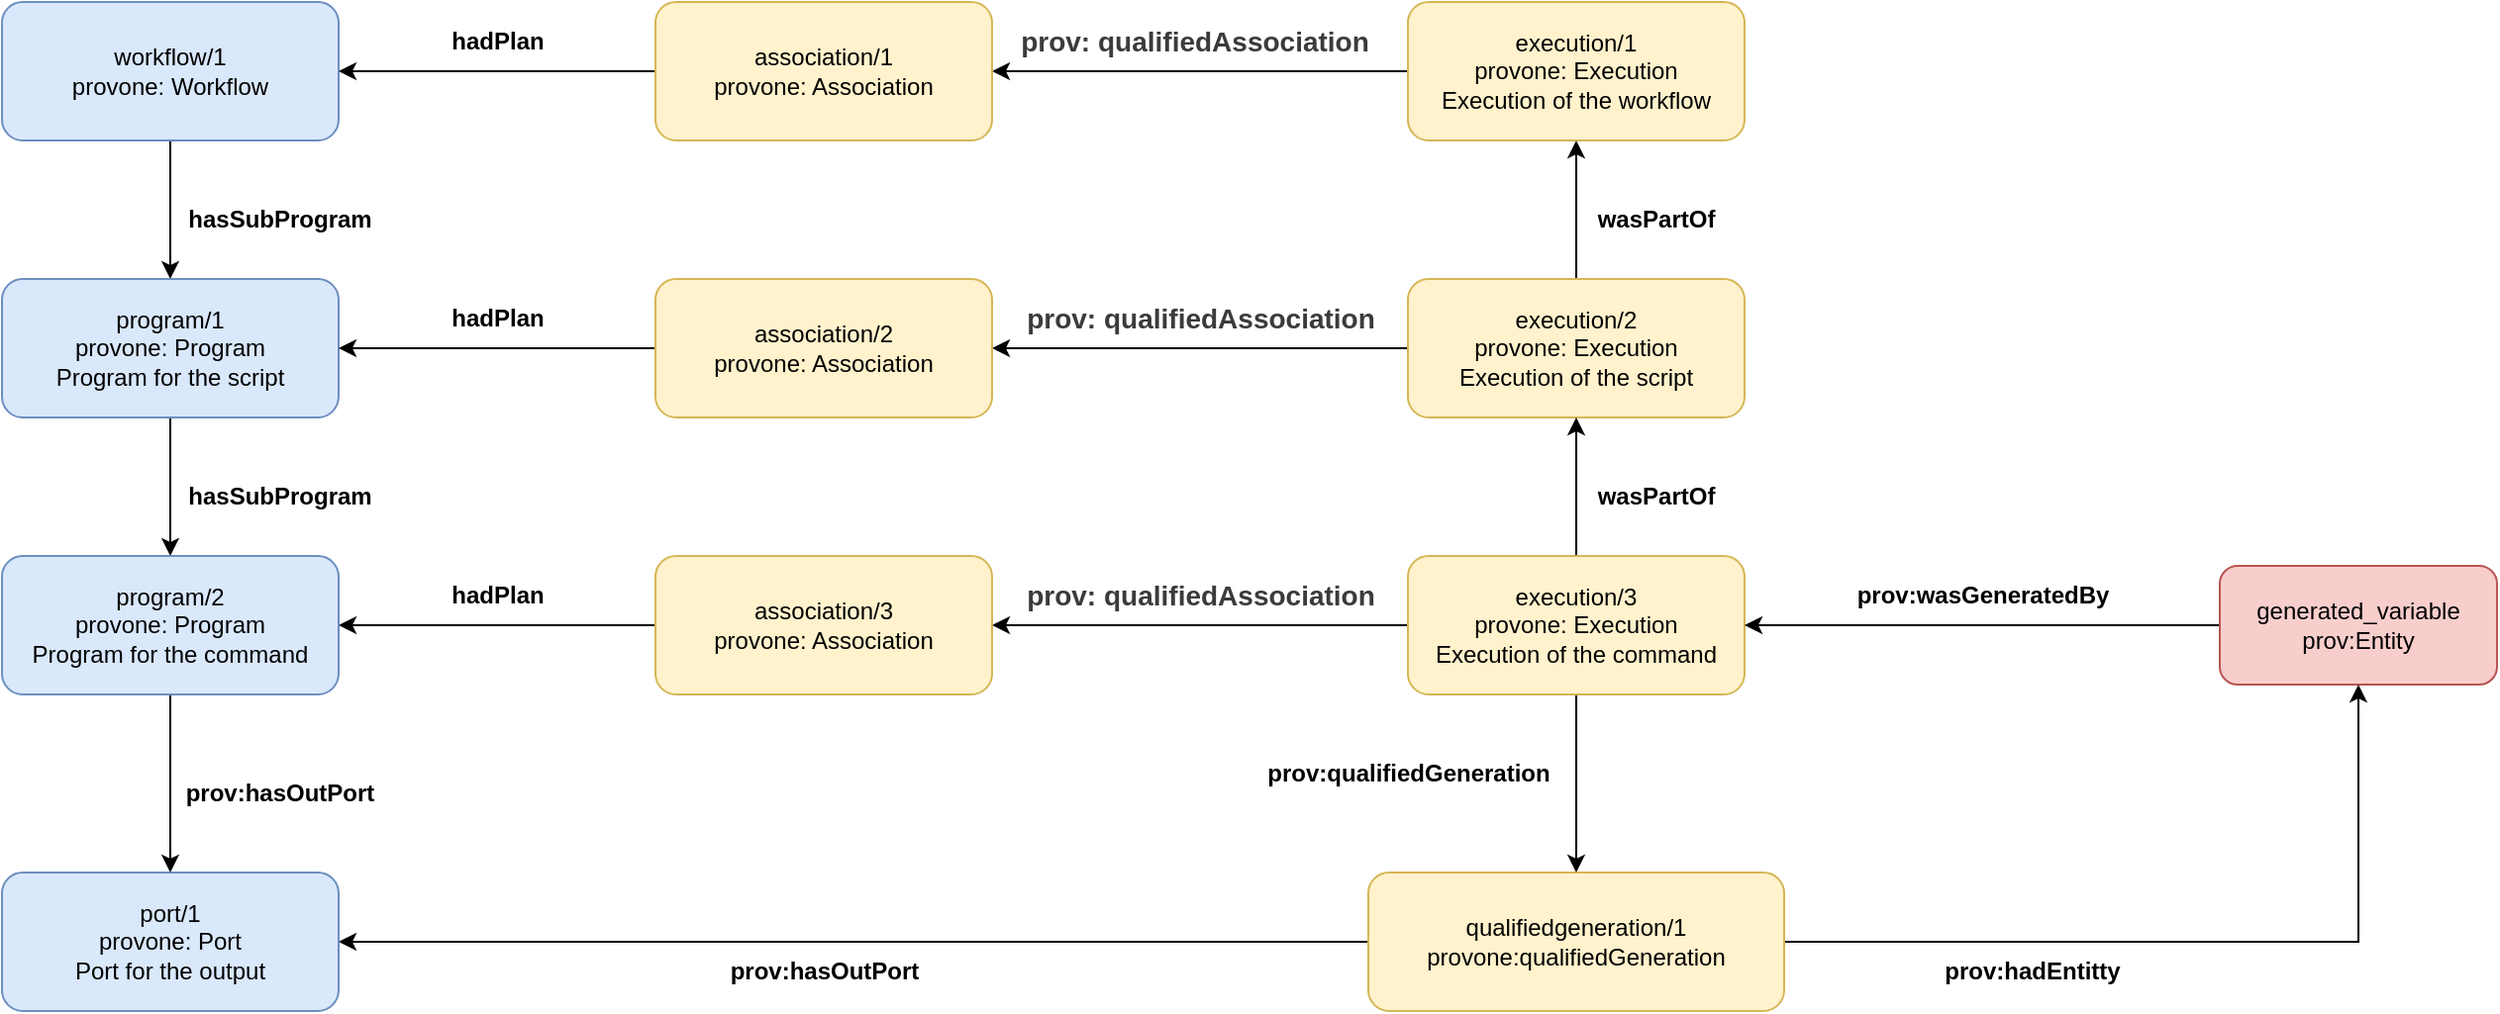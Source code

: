 <mxfile version="13.5.1" type="device"><diagram id="C5RBs43oDa-KdzZeNtuy" name="Page-1"><mxGraphModel dx="3212" dy="1922" grid="1" gridSize="10" guides="1" tooltips="1" connect="1" arrows="1" fold="1" page="1" pageScale="1" pageWidth="827" pageHeight="1169" math="0" shadow="0"><root><mxCell id="WIyWlLk6GJQsqaUBKTNV-0"/><mxCell id="WIyWlLk6GJQsqaUBKTNV-1" parent="WIyWlLk6GJQsqaUBKTNV-0"/><mxCell id="rW2wrRg7zQU_Lp4E93Mu-11" style="edgeStyle=orthogonalEdgeStyle;rounded=0;orthogonalLoop=1;jettySize=auto;html=1;exitX=0;exitY=0.5;exitDx=0;exitDy=0;" edge="1" parent="WIyWlLk6GJQsqaUBKTNV-1" source="WIyWlLk6GJQsqaUBKTNV-3" target="rW2wrRg7zQU_Lp4E93Mu-7"><mxGeometry relative="1" as="geometry"/></mxCell><mxCell id="rW2wrRg7zQU_Lp4E93Mu-22" style="edgeStyle=orthogonalEdgeStyle;rounded=0;orthogonalLoop=1;jettySize=auto;html=1;exitX=0.5;exitY=0;exitDx=0;exitDy=0;" edge="1" parent="WIyWlLk6GJQsqaUBKTNV-1" source="WIyWlLk6GJQsqaUBKTNV-3" target="rW2wrRg7zQU_Lp4E93Mu-0"><mxGeometry relative="1" as="geometry"/></mxCell><mxCell id="WIyWlLk6GJQsqaUBKTNV-3" value="&lt;div&gt;&lt;span&gt;execution/2&lt;br&gt;provone: Execution&lt;br&gt;&lt;/span&gt;Execution of the script&lt;/div&gt;" style="rounded=1;whiteSpace=wrap;html=1;fontSize=12;glass=0;strokeWidth=1;shadow=0;fillColor=#fff2cc;strokeColor=#d6b656;" parent="WIyWlLk6GJQsqaUBKTNV-1" vertex="1"><mxGeometry x="-210" y="110" width="170" height="70" as="geometry"/></mxCell><mxCell id="XxHsR2Fvus8GtTuaKJsr-37" value="&lt;font style=&quot;font-size: 14px&quot; color=&quot;#3b3b3b&quot;&gt;&lt;b&gt;prov: qualifiedAssociation&lt;/b&gt;&lt;/font&gt;" style="text;html=1;align=center;verticalAlign=middle;resizable=0;points=[];autosize=1;rotation=0;" parent="WIyWlLk6GJQsqaUBKTNV-1" vertex="1"><mxGeometry x="-413" y="-20" width="190" height="20" as="geometry"/></mxCell><mxCell id="swN541HOK0pjLzDHRiNn-17" value="&lt;b&gt;prov:qualifiedGeneration&lt;/b&gt;" style="text;html=1;align=center;verticalAlign=middle;resizable=0;points=[];autosize=1;rotation=0;" parent="WIyWlLk6GJQsqaUBKTNV-1" vertex="1"><mxGeometry x="-290" y="350" width="160" height="20" as="geometry"/></mxCell><mxCell id="rW2wrRg7zQU_Lp4E93Mu-10" style="edgeStyle=orthogonalEdgeStyle;rounded=0;orthogonalLoop=1;jettySize=auto;html=1;exitX=0;exitY=0.5;exitDx=0;exitDy=0;" edge="1" parent="WIyWlLk6GJQsqaUBKTNV-1" source="rW2wrRg7zQU_Lp4E93Mu-0" target="rW2wrRg7zQU_Lp4E93Mu-8"><mxGeometry relative="1" as="geometry"/></mxCell><mxCell id="rW2wrRg7zQU_Lp4E93Mu-0" value="&lt;div&gt;&lt;span&gt;execution/1&lt;br&gt;provone: Execution&lt;br&gt;&lt;/span&gt;Execution of the workflow&lt;/div&gt;" style="rounded=1;whiteSpace=wrap;html=1;fontSize=12;glass=0;strokeWidth=1;shadow=0;fillColor=#fff2cc;strokeColor=#d6b656;" vertex="1" parent="WIyWlLk6GJQsqaUBKTNV-1"><mxGeometry x="-210" y="-30" width="170" height="70" as="geometry"/></mxCell><mxCell id="rW2wrRg7zQU_Lp4E93Mu-12" style="edgeStyle=orthogonalEdgeStyle;rounded=0;orthogonalLoop=1;jettySize=auto;html=1;exitX=0;exitY=0.5;exitDx=0;exitDy=0;" edge="1" parent="WIyWlLk6GJQsqaUBKTNV-1" source="rW2wrRg7zQU_Lp4E93Mu-1" target="rW2wrRg7zQU_Lp4E93Mu-9"><mxGeometry relative="1" as="geometry"/></mxCell><mxCell id="rW2wrRg7zQU_Lp4E93Mu-21" style="edgeStyle=orthogonalEdgeStyle;rounded=0;orthogonalLoop=1;jettySize=auto;html=1;exitX=0.5;exitY=0;exitDx=0;exitDy=0;" edge="1" parent="WIyWlLk6GJQsqaUBKTNV-1" source="rW2wrRg7zQU_Lp4E93Mu-1" target="WIyWlLk6GJQsqaUBKTNV-3"><mxGeometry relative="1" as="geometry"/></mxCell><mxCell id="rW2wrRg7zQU_Lp4E93Mu-36" style="edgeStyle=orthogonalEdgeStyle;rounded=0;orthogonalLoop=1;jettySize=auto;html=1;exitX=0.5;exitY=1;exitDx=0;exitDy=0;" edge="1" parent="WIyWlLk6GJQsqaUBKTNV-1" source="rW2wrRg7zQU_Lp4E93Mu-1" target="rW2wrRg7zQU_Lp4E93Mu-35"><mxGeometry relative="1" as="geometry"/></mxCell><mxCell id="rW2wrRg7zQU_Lp4E93Mu-1" value="&lt;div&gt;&lt;span&gt;execution/3&lt;br&gt;provone: Execution&lt;br&gt;&lt;/span&gt;Execution of the command&lt;/div&gt;" style="rounded=1;whiteSpace=wrap;html=1;fontSize=12;glass=0;strokeWidth=1;shadow=0;fillColor=#fff2cc;strokeColor=#d6b656;" vertex="1" parent="WIyWlLk6GJQsqaUBKTNV-1"><mxGeometry x="-210" y="250" width="170" height="70" as="geometry"/></mxCell><mxCell id="rW2wrRg7zQU_Lp4E93Mu-19" style="edgeStyle=orthogonalEdgeStyle;rounded=0;orthogonalLoop=1;jettySize=auto;html=1;exitX=0.5;exitY=1;exitDx=0;exitDy=0;" edge="1" parent="WIyWlLk6GJQsqaUBKTNV-1" source="rW2wrRg7zQU_Lp4E93Mu-4" target="rW2wrRg7zQU_Lp4E93Mu-5"><mxGeometry relative="1" as="geometry"/></mxCell><mxCell id="rW2wrRg7zQU_Lp4E93Mu-4" value="&lt;div&gt;workflow/1&lt;/div&gt;&lt;div&gt;&lt;span&gt;provone: Workflow&lt;/span&gt;&lt;br&gt;&lt;/div&gt;" style="rounded=1;whiteSpace=wrap;html=1;fontSize=12;glass=0;strokeWidth=1;shadow=0;fillColor=#dae8fc;strokeColor=#6c8ebf;" vertex="1" parent="WIyWlLk6GJQsqaUBKTNV-1"><mxGeometry x="-920" y="-30" width="170" height="70" as="geometry"/></mxCell><mxCell id="rW2wrRg7zQU_Lp4E93Mu-20" style="edgeStyle=orthogonalEdgeStyle;rounded=0;orthogonalLoop=1;jettySize=auto;html=1;exitX=0.5;exitY=1;exitDx=0;exitDy=0;" edge="1" parent="WIyWlLk6GJQsqaUBKTNV-1" source="rW2wrRg7zQU_Lp4E93Mu-5" target="rW2wrRg7zQU_Lp4E93Mu-17"><mxGeometry relative="1" as="geometry"/></mxCell><mxCell id="rW2wrRg7zQU_Lp4E93Mu-5" value="&lt;div&gt;&lt;span&gt;program/1&lt;/span&gt;&lt;/div&gt;&lt;div&gt;&lt;span&gt;provone: Program&lt;br&gt;&lt;/span&gt;Program for the script&lt;/div&gt;" style="rounded=1;whiteSpace=wrap;html=1;fontSize=12;glass=0;strokeWidth=1;shadow=0;fillColor=#dae8fc;strokeColor=#6c8ebf;" vertex="1" parent="WIyWlLk6GJQsqaUBKTNV-1"><mxGeometry x="-920" y="110" width="170" height="70" as="geometry"/></mxCell><mxCell id="rW2wrRg7zQU_Lp4E93Mu-16" style="edgeStyle=orthogonalEdgeStyle;rounded=0;orthogonalLoop=1;jettySize=auto;html=1;exitX=0;exitY=0.5;exitDx=0;exitDy=0;" edge="1" parent="WIyWlLk6GJQsqaUBKTNV-1" source="rW2wrRg7zQU_Lp4E93Mu-7" target="rW2wrRg7zQU_Lp4E93Mu-5"><mxGeometry relative="1" as="geometry"/></mxCell><mxCell id="rW2wrRg7zQU_Lp4E93Mu-7" value="&lt;div&gt;association/2&lt;br&gt;&lt;/div&gt;&lt;div&gt;provone: Association&lt;/div&gt;" style="rounded=1;whiteSpace=wrap;html=1;fontSize=12;glass=0;strokeWidth=1;shadow=0;fillColor=#fff2cc;strokeColor=#d6b656;" vertex="1" parent="WIyWlLk6GJQsqaUBKTNV-1"><mxGeometry x="-590" y="110" width="170" height="70" as="geometry"/></mxCell><mxCell id="rW2wrRg7zQU_Lp4E93Mu-15" style="edgeStyle=orthogonalEdgeStyle;rounded=0;orthogonalLoop=1;jettySize=auto;html=1;exitX=0;exitY=0.5;exitDx=0;exitDy=0;entryX=1;entryY=0.5;entryDx=0;entryDy=0;" edge="1" parent="WIyWlLk6GJQsqaUBKTNV-1" source="rW2wrRg7zQU_Lp4E93Mu-8" target="rW2wrRg7zQU_Lp4E93Mu-4"><mxGeometry relative="1" as="geometry"/></mxCell><mxCell id="rW2wrRg7zQU_Lp4E93Mu-8" value="&lt;div&gt;association/1&lt;/div&gt;&lt;div&gt;provone: Association&lt;/div&gt;" style="rounded=1;whiteSpace=wrap;html=1;fontSize=12;glass=0;strokeWidth=1;shadow=0;fillColor=#fff2cc;strokeColor=#d6b656;" vertex="1" parent="WIyWlLk6GJQsqaUBKTNV-1"><mxGeometry x="-590" y="-30" width="170" height="70" as="geometry"/></mxCell><mxCell id="rW2wrRg7zQU_Lp4E93Mu-18" style="edgeStyle=orthogonalEdgeStyle;rounded=0;orthogonalLoop=1;jettySize=auto;html=1;exitX=0;exitY=0.5;exitDx=0;exitDy=0;entryX=1;entryY=0.5;entryDx=0;entryDy=0;" edge="1" parent="WIyWlLk6GJQsqaUBKTNV-1" source="rW2wrRg7zQU_Lp4E93Mu-9" target="rW2wrRg7zQU_Lp4E93Mu-17"><mxGeometry relative="1" as="geometry"/></mxCell><mxCell id="rW2wrRg7zQU_Lp4E93Mu-9" value="association/3&lt;div&gt;&lt;span&gt;provone: Association&lt;/span&gt;&lt;br&gt;&lt;/div&gt;" style="rounded=1;whiteSpace=wrap;html=1;fontSize=12;glass=0;strokeWidth=1;shadow=0;fillColor=#fff2cc;strokeColor=#d6b656;" vertex="1" parent="WIyWlLk6GJQsqaUBKTNV-1"><mxGeometry x="-590" y="250" width="170" height="70" as="geometry"/></mxCell><mxCell id="rW2wrRg7zQU_Lp4E93Mu-13" value="&lt;font style=&quot;font-size: 14px&quot; color=&quot;#3b3b3b&quot;&gt;&lt;b&gt;prov: qualifiedAssociation&lt;/b&gt;&lt;/font&gt;" style="text;html=1;align=center;verticalAlign=middle;resizable=0;points=[];autosize=1;rotation=0;" vertex="1" parent="WIyWlLk6GJQsqaUBKTNV-1"><mxGeometry x="-410" y="120" width="190" height="20" as="geometry"/></mxCell><mxCell id="rW2wrRg7zQU_Lp4E93Mu-14" value="&lt;font style=&quot;font-size: 14px&quot; color=&quot;#3b3b3b&quot;&gt;&lt;b&gt;prov: qualifiedAssociation&lt;/b&gt;&lt;/font&gt;" style="text;html=1;align=center;verticalAlign=middle;resizable=0;points=[];autosize=1;rotation=0;" vertex="1" parent="WIyWlLk6GJQsqaUBKTNV-1"><mxGeometry x="-410" y="260" width="190" height="20" as="geometry"/></mxCell><mxCell id="rW2wrRg7zQU_Lp4E93Mu-42" style="edgeStyle=orthogonalEdgeStyle;rounded=0;orthogonalLoop=1;jettySize=auto;html=1;exitX=0.5;exitY=1;exitDx=0;exitDy=0;" edge="1" parent="WIyWlLk6GJQsqaUBKTNV-1" source="rW2wrRg7zQU_Lp4E93Mu-17" target="rW2wrRg7zQU_Lp4E93Mu-40"><mxGeometry relative="1" as="geometry"/></mxCell><mxCell id="rW2wrRg7zQU_Lp4E93Mu-17" value="&lt;div&gt;&lt;span&gt;program/2&lt;br&gt;provone: Program&lt;br&gt;&lt;/span&gt;Program for the command&lt;/div&gt;" style="rounded=1;whiteSpace=wrap;html=1;fontSize=12;glass=0;strokeWidth=1;shadow=0;fillColor=#dae8fc;strokeColor=#6c8ebf;" vertex="1" parent="WIyWlLk6GJQsqaUBKTNV-1"><mxGeometry x="-920" y="250" width="170" height="70" as="geometry"/></mxCell><mxCell id="rW2wrRg7zQU_Lp4E93Mu-23" value="hasSubProgram" style="text;html=1;align=center;verticalAlign=middle;resizable=0;points=[];autosize=1;fontStyle=1" vertex="1" parent="WIyWlLk6GJQsqaUBKTNV-1"><mxGeometry x="-835" y="70" width="110" height="20" as="geometry"/></mxCell><mxCell id="rW2wrRg7zQU_Lp4E93Mu-24" value="hasSubProgram" style="text;html=1;align=center;verticalAlign=middle;resizable=0;points=[];autosize=1;fontStyle=1" vertex="1" parent="WIyWlLk6GJQsqaUBKTNV-1"><mxGeometry x="-835" y="210" width="110" height="20" as="geometry"/></mxCell><mxCell id="rW2wrRg7zQU_Lp4E93Mu-26" value="wasPartOf" style="text;html=1;align=center;verticalAlign=middle;resizable=0;points=[];autosize=1;fontStyle=1" vertex="1" parent="WIyWlLk6GJQsqaUBKTNV-1"><mxGeometry x="-120" y="70" width="70" height="20" as="geometry"/></mxCell><mxCell id="rW2wrRg7zQU_Lp4E93Mu-27" value="wasPartOf" style="text;html=1;align=center;verticalAlign=middle;resizable=0;points=[];autosize=1;fontStyle=1" vertex="1" parent="WIyWlLk6GJQsqaUBKTNV-1"><mxGeometry x="-120" y="210" width="70" height="20" as="geometry"/></mxCell><mxCell id="rW2wrRg7zQU_Lp4E93Mu-28" value="hadPlan" style="text;html=1;align=center;verticalAlign=middle;resizable=0;points=[];autosize=1;fontStyle=1" vertex="1" parent="WIyWlLk6GJQsqaUBKTNV-1"><mxGeometry x="-700" y="-20" width="60" height="20" as="geometry"/></mxCell><mxCell id="rW2wrRg7zQU_Lp4E93Mu-29" value="hadPlan" style="text;html=1;align=center;verticalAlign=middle;resizable=0;points=[];autosize=1;fontStyle=1" vertex="1" parent="WIyWlLk6GJQsqaUBKTNV-1"><mxGeometry x="-700" y="120" width="60" height="20" as="geometry"/></mxCell><mxCell id="rW2wrRg7zQU_Lp4E93Mu-31" value="hadPlan" style="text;html=1;align=center;verticalAlign=middle;resizable=0;points=[];autosize=1;fontStyle=1" vertex="1" parent="WIyWlLk6GJQsqaUBKTNV-1"><mxGeometry x="-700" y="260" width="60" height="20" as="geometry"/></mxCell><mxCell id="rW2wrRg7zQU_Lp4E93Mu-34" style="edgeStyle=orthogonalEdgeStyle;rounded=0;orthogonalLoop=1;jettySize=auto;html=1;exitX=0;exitY=0.5;exitDx=0;exitDy=0;" edge="1" parent="WIyWlLk6GJQsqaUBKTNV-1" source="rW2wrRg7zQU_Lp4E93Mu-32" target="rW2wrRg7zQU_Lp4E93Mu-1"><mxGeometry relative="1" as="geometry"/></mxCell><mxCell id="rW2wrRg7zQU_Lp4E93Mu-32" value="generated_variable&lt;br&gt;prov:Entity" style="rounded=1;whiteSpace=wrap;html=1;fillColor=#f8cecc;strokeColor=#b85450;" vertex="1" parent="WIyWlLk6GJQsqaUBKTNV-1"><mxGeometry x="200" y="255" width="140" height="60" as="geometry"/></mxCell><mxCell id="rW2wrRg7zQU_Lp4E93Mu-33" value="&lt;b&gt;prov:wasGeneratedBy&lt;/b&gt;" style="text;html=1;align=center;verticalAlign=middle;resizable=0;points=[];autosize=1;rotation=0;" vertex="1" parent="WIyWlLk6GJQsqaUBKTNV-1"><mxGeometry x="10" y="260" width="140" height="20" as="geometry"/></mxCell><mxCell id="rW2wrRg7zQU_Lp4E93Mu-37" style="edgeStyle=orthogonalEdgeStyle;rounded=0;orthogonalLoop=1;jettySize=auto;html=1;exitX=1;exitY=0.5;exitDx=0;exitDy=0;entryX=0.5;entryY=1;entryDx=0;entryDy=0;" edge="1" parent="WIyWlLk6GJQsqaUBKTNV-1" source="rW2wrRg7zQU_Lp4E93Mu-35" target="rW2wrRg7zQU_Lp4E93Mu-32"><mxGeometry relative="1" as="geometry"/></mxCell><mxCell id="rW2wrRg7zQU_Lp4E93Mu-41" style="edgeStyle=orthogonalEdgeStyle;rounded=0;orthogonalLoop=1;jettySize=auto;html=1;exitX=0;exitY=0.5;exitDx=0;exitDy=0;" edge="1" parent="WIyWlLk6GJQsqaUBKTNV-1" source="rW2wrRg7zQU_Lp4E93Mu-35" target="rW2wrRg7zQU_Lp4E93Mu-40"><mxGeometry relative="1" as="geometry"/></mxCell><mxCell id="rW2wrRg7zQU_Lp4E93Mu-35" value="&lt;span&gt;qualifiedgeneration/1&lt;br&gt;provone:qualifiedGeneration&lt;/span&gt;" style="rounded=1;whiteSpace=wrap;html=1;fontSize=12;glass=0;strokeWidth=1;shadow=0;fillColor=#fff2cc;strokeColor=#d6b656;" vertex="1" parent="WIyWlLk6GJQsqaUBKTNV-1"><mxGeometry x="-230" y="410" width="210" height="70" as="geometry"/></mxCell><mxCell id="rW2wrRg7zQU_Lp4E93Mu-38" value="&lt;b&gt;prov:hadEntitty&lt;/b&gt;" style="text;html=1;align=center;verticalAlign=middle;resizable=0;points=[];autosize=1;" vertex="1" parent="WIyWlLk6GJQsqaUBKTNV-1"><mxGeometry x="55" y="450" width="100" height="20" as="geometry"/></mxCell><mxCell id="rW2wrRg7zQU_Lp4E93Mu-40" value="&lt;div&gt;port/1&lt;/div&gt;&lt;div&gt;&lt;span&gt;provone: Port&lt;br&gt;&lt;/span&gt;Port for the output&lt;/div&gt;" style="rounded=1;whiteSpace=wrap;html=1;fontSize=12;glass=0;strokeWidth=1;shadow=0;fillColor=#dae8fc;strokeColor=#6c8ebf;" vertex="1" parent="WIyWlLk6GJQsqaUBKTNV-1"><mxGeometry x="-920" y="410" width="170" height="70" as="geometry"/></mxCell><mxCell id="rW2wrRg7zQU_Lp4E93Mu-45" value="&lt;b&gt;prov:hasOutPort&lt;/b&gt;" style="text;html=1;align=center;verticalAlign=middle;resizable=0;points=[];autosize=1;" vertex="1" parent="WIyWlLk6GJQsqaUBKTNV-1"><mxGeometry x="-560" y="450" width="110" height="20" as="geometry"/></mxCell><mxCell id="rW2wrRg7zQU_Lp4E93Mu-46" value="&lt;b&gt;prov:hasOutPort&lt;/b&gt;" style="text;html=1;align=center;verticalAlign=middle;resizable=0;points=[];autosize=1;" vertex="1" parent="WIyWlLk6GJQsqaUBKTNV-1"><mxGeometry x="-835" y="360" width="110" height="20" as="geometry"/></mxCell></root></mxGraphModel></diagram></mxfile>